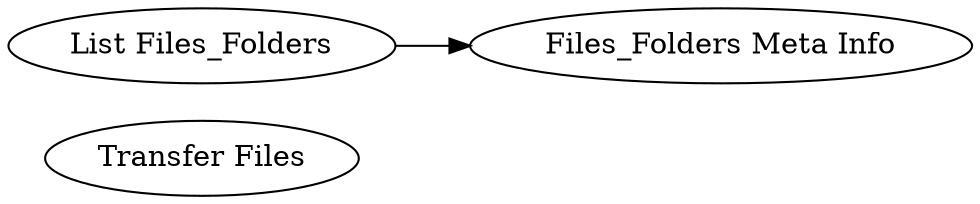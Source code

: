 digraph {
	48 [label="Transfer Files"]
	55 [label="List Files_Folders"]
	56 [label="Files_Folders Meta Info"]
	55 -> 56
	rankdir=LR
}
